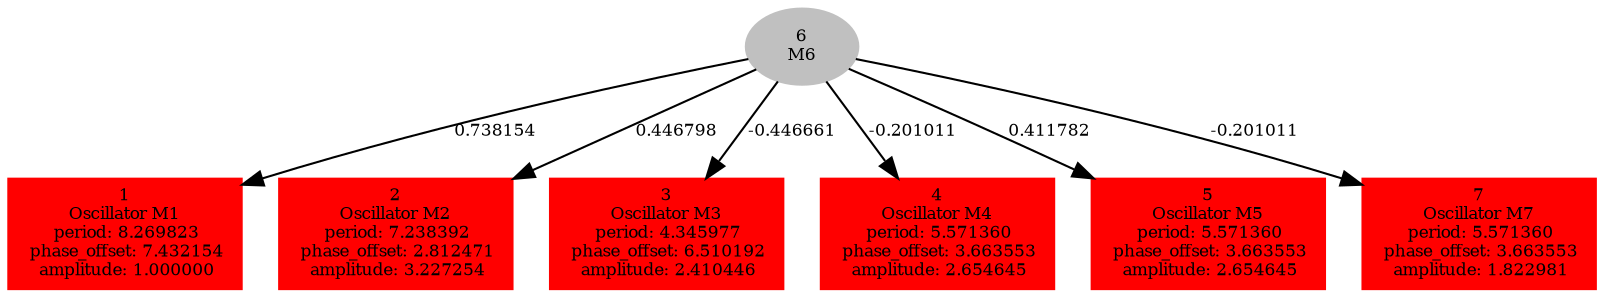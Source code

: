  digraph g{ forcelabels=true;
1 [label=<1<BR />Oscillator M1<BR /> period: 8.269823<BR /> phase_offset: 7.432154<BR /> amplitude: 1.000000>, shape=box,color=red,style=filled,fontsize=8];2 [label=<2<BR />Oscillator M2<BR /> period: 7.238392<BR /> phase_offset: 2.812471<BR /> amplitude: 3.227254>, shape=box,color=red,style=filled,fontsize=8];3 [label=<3<BR />Oscillator M3<BR /> period: 4.345977<BR /> phase_offset: 6.510192<BR /> amplitude: 2.410446>, shape=box,color=red,style=filled,fontsize=8];4 [label=<4<BR />Oscillator M4<BR /> period: 5.571360<BR /> phase_offset: 3.663553<BR /> amplitude: 2.654645>, shape=box,color=red,style=filled,fontsize=8];5 [label=<5<BR />Oscillator M5<BR /> period: 5.571360<BR /> phase_offset: 3.663553<BR /> amplitude: 2.654645>, shape=box,color=red,style=filled,fontsize=8];6[label=<6<BR/>M6>,color="grey",style=filled,fontsize=8];
7 [label=<7<BR />Oscillator M7<BR /> period: 5.571360<BR /> phase_offset: 3.663553<BR /> amplitude: 1.822981>, shape=box,color=red,style=filled,fontsize=8];6 -> 1[label="0.738154 ",fontsize="8"];
6 -> 2[label="0.446798 ",fontsize="8"];
6 -> 3[label="-0.446661 ",fontsize="8"];
6 -> 4[label="-0.201011 ",fontsize="8"];
6 -> 5[label="0.411782 ",fontsize="8"];
6 -> 7[label="-0.201011 ",fontsize="8"];
 }
